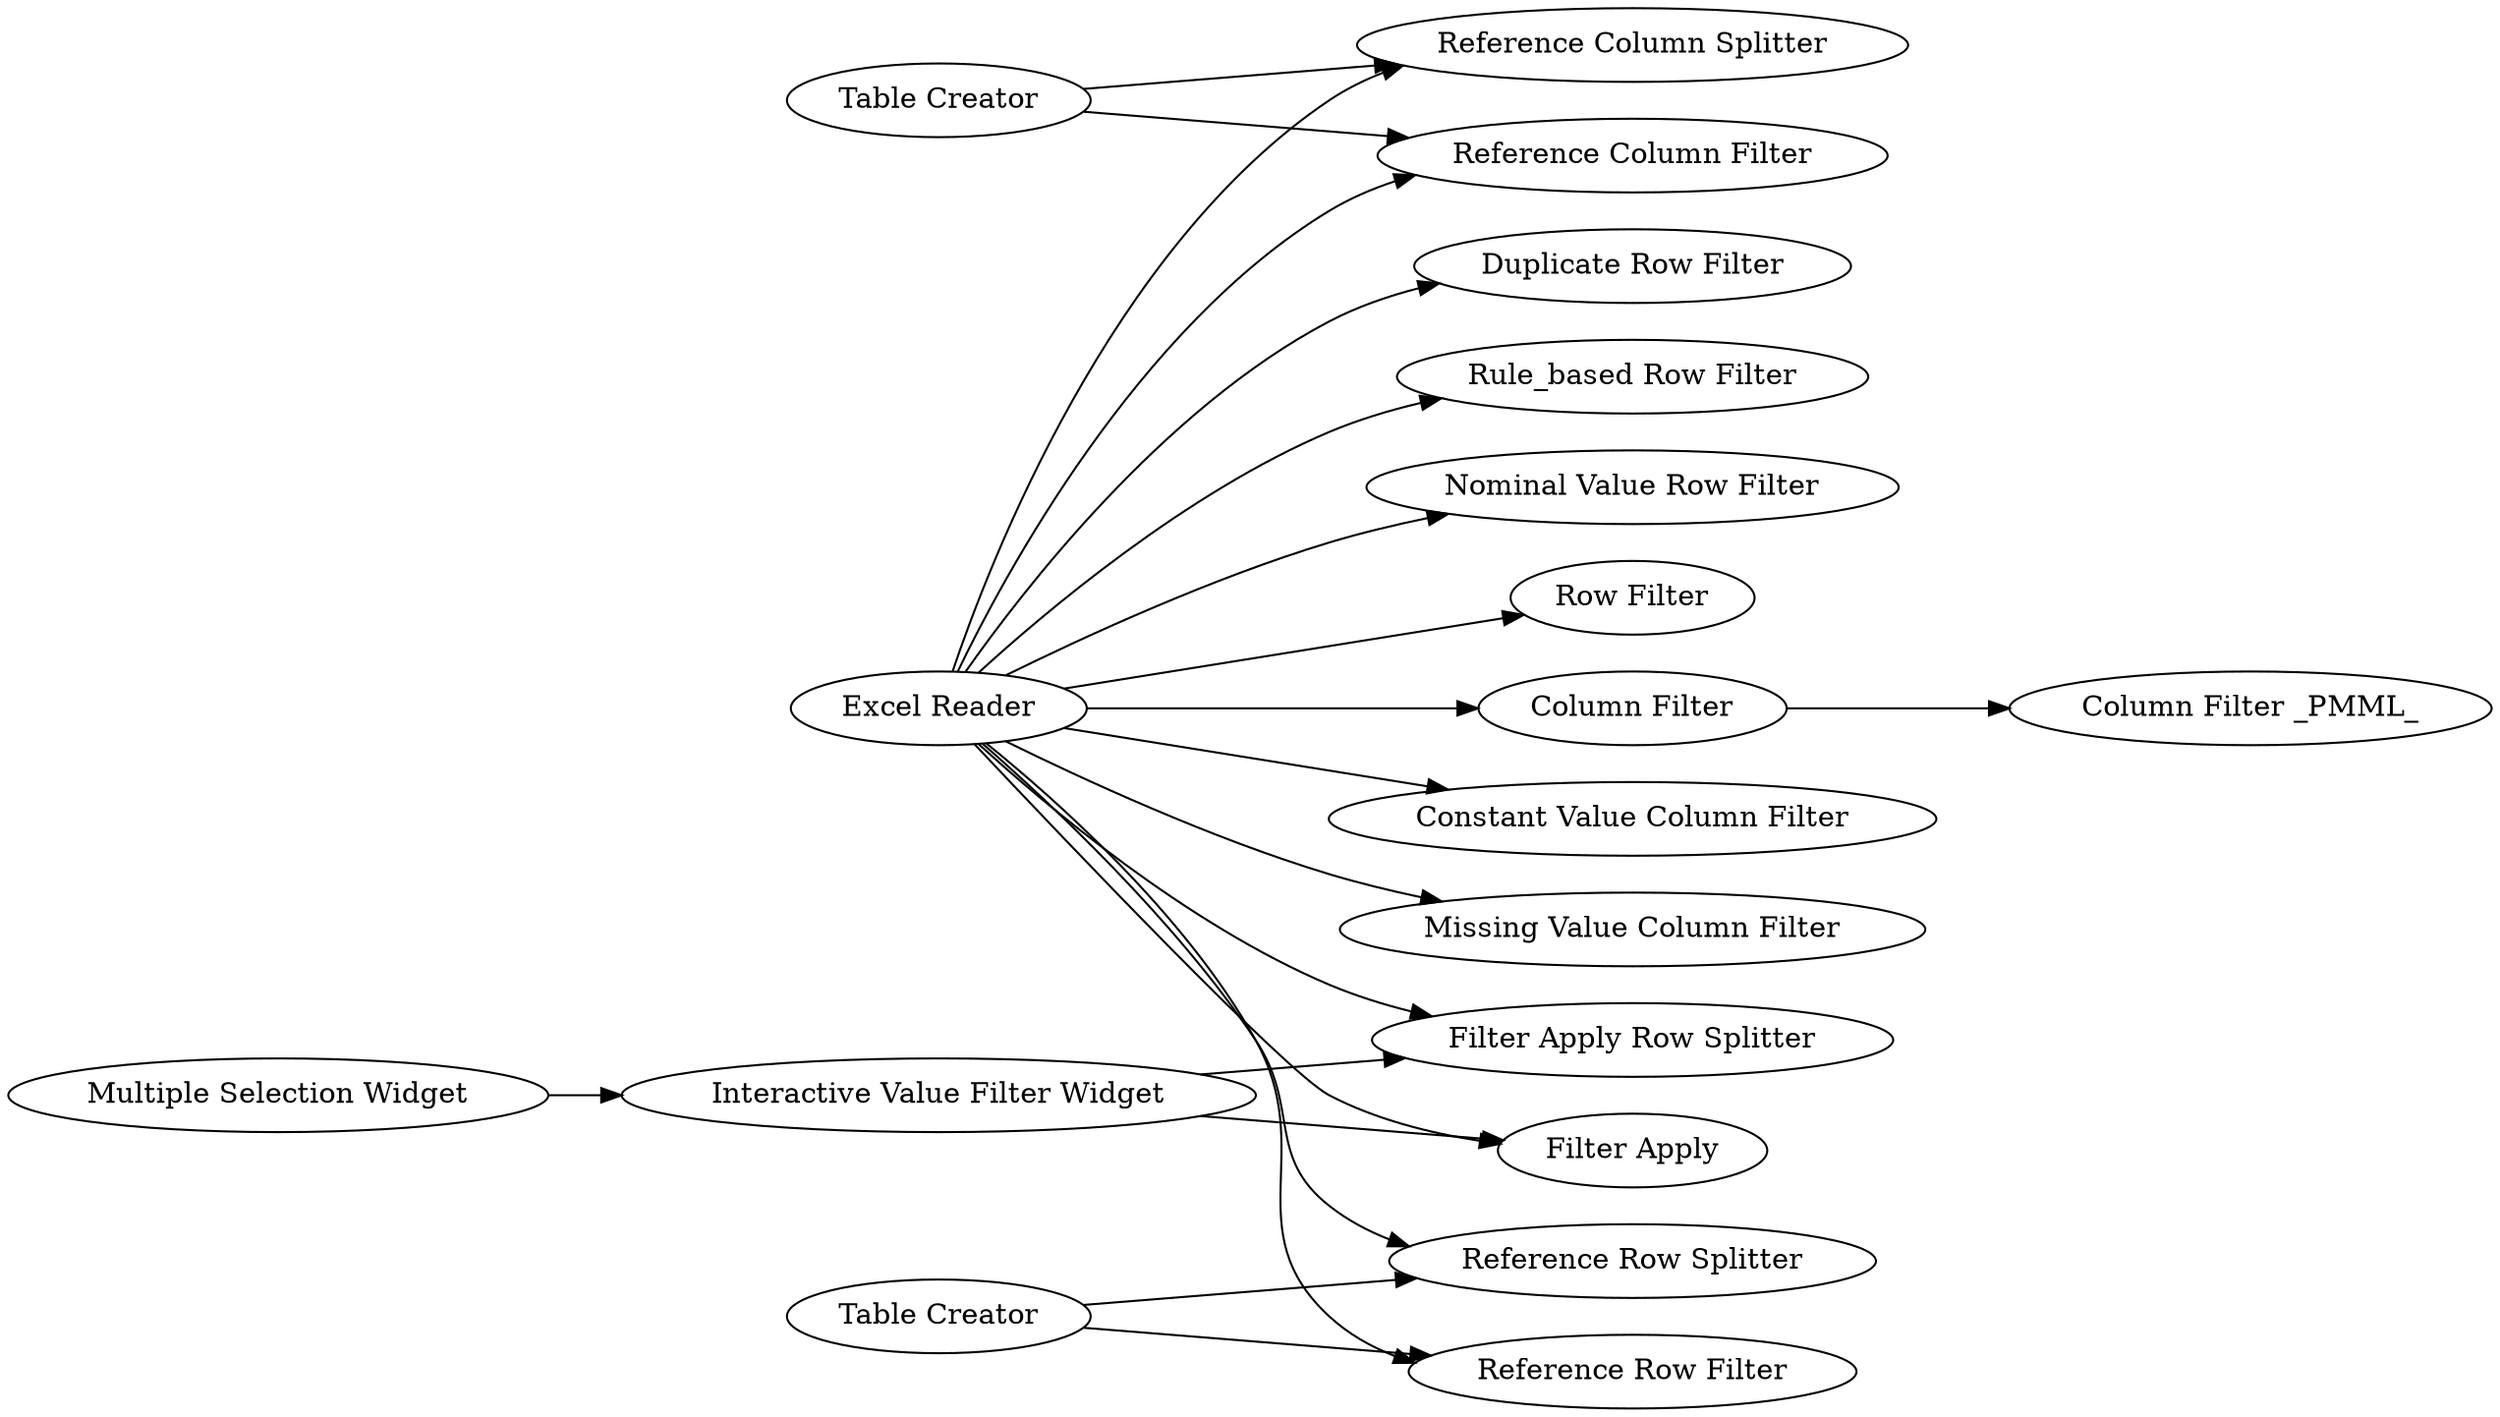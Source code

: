 digraph {
	1 [label="Excel Reader"]
	2 [label="Column Filter"]
	3 [label="Reference Column Filter"]
	4 [label="Constant Value Column Filter"]
	5 [label="Missing Value Column Filter"]
	6 [label="Reference Column Splitter"]
	7 [label="Table Creator"]
	8 [label="Duplicate Row Filter"]
	9 [label="Filter Apply"]
	16 [label="Multiple Selection Widget"]
	17 [label="Interactive Value Filter Widget"]
	18 [label="Filter Apply Row Splitter"]
	19 [label="Rule_based Row Filter"]
	20 [label="Nominal Value Row Filter"]
	21 [label="Row Filter"]
	22 [label="Reference Row Filter"]
	23 [label="Table Creator"]
	24 [label="Reference Row Splitter"]
	25 [label="Column Filter _PMML_"]
	1 -> 3
	1 -> 2
	1 -> 5
	1 -> 4
	1 -> 6
	1 -> 9
	1 -> 8
	1 -> 18
	1 -> 21
	1 -> 20
	1 -> 22
	1 -> 24
	1 -> 19
	2 -> 25
	7 -> 6
	7 -> 3
	16 -> 17
	17 -> 18
	17 -> 9
	23 -> 22
	23 -> 24
	rankdir=LR
}
